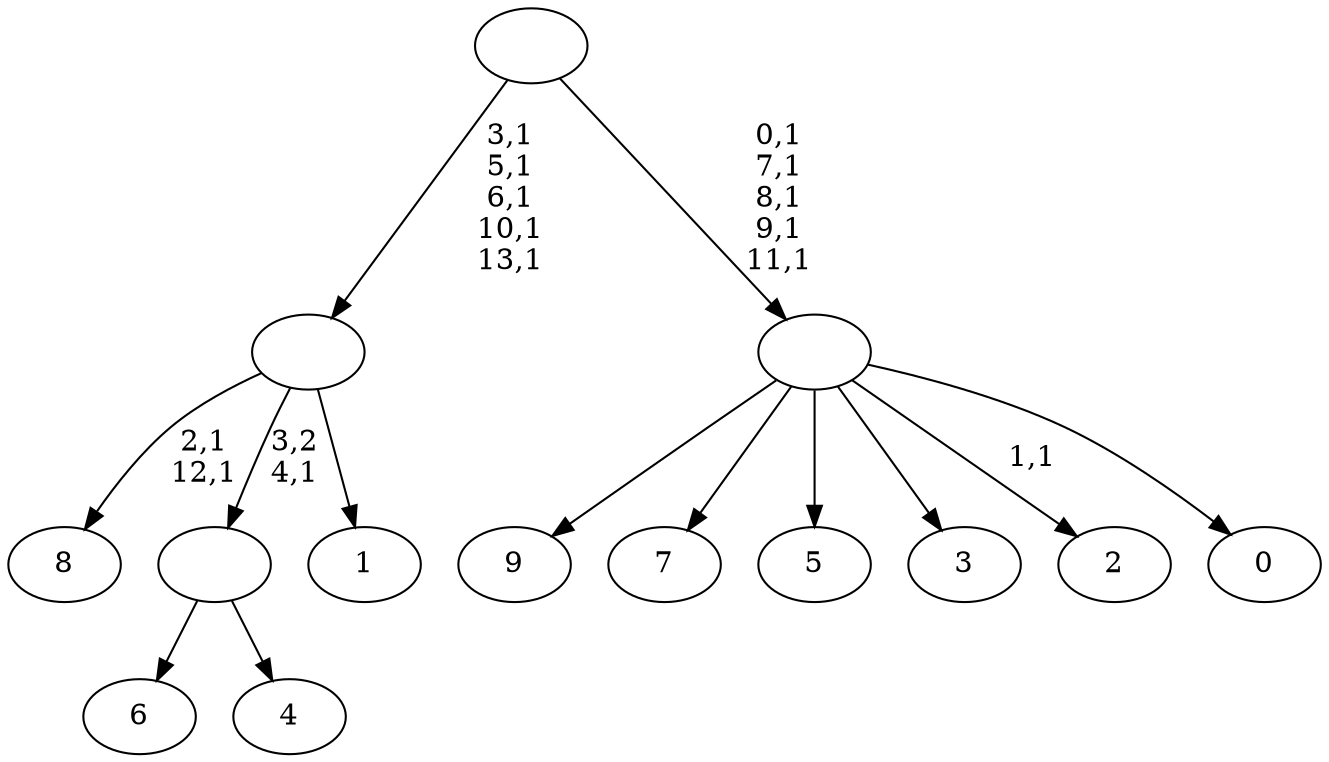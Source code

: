 digraph T {
	24 [label="9"]
	23 [label="8"]
	20 [label="7"]
	19 [label="6"]
	18 [label="5"]
	17 [label="4"]
	16 [label=""]
	15 [label="3"]
	14 [label="2"]
	12 [label="1"]
	11 [label=""]
	6 [label="0"]
	5 [label=""]
	0 [label=""]
	16 -> 19 [label=""]
	16 -> 17 [label=""]
	11 -> 23 [label="2,1\n12,1"]
	11 -> 16 [label="3,2\n4,1"]
	11 -> 12 [label=""]
	5 -> 14 [label="1,1"]
	5 -> 24 [label=""]
	5 -> 20 [label=""]
	5 -> 18 [label=""]
	5 -> 15 [label=""]
	5 -> 6 [label=""]
	0 -> 5 [label="0,1\n7,1\n8,1\n9,1\n11,1"]
	0 -> 11 [label="3,1\n5,1\n6,1\n10,1\n13,1"]
}
